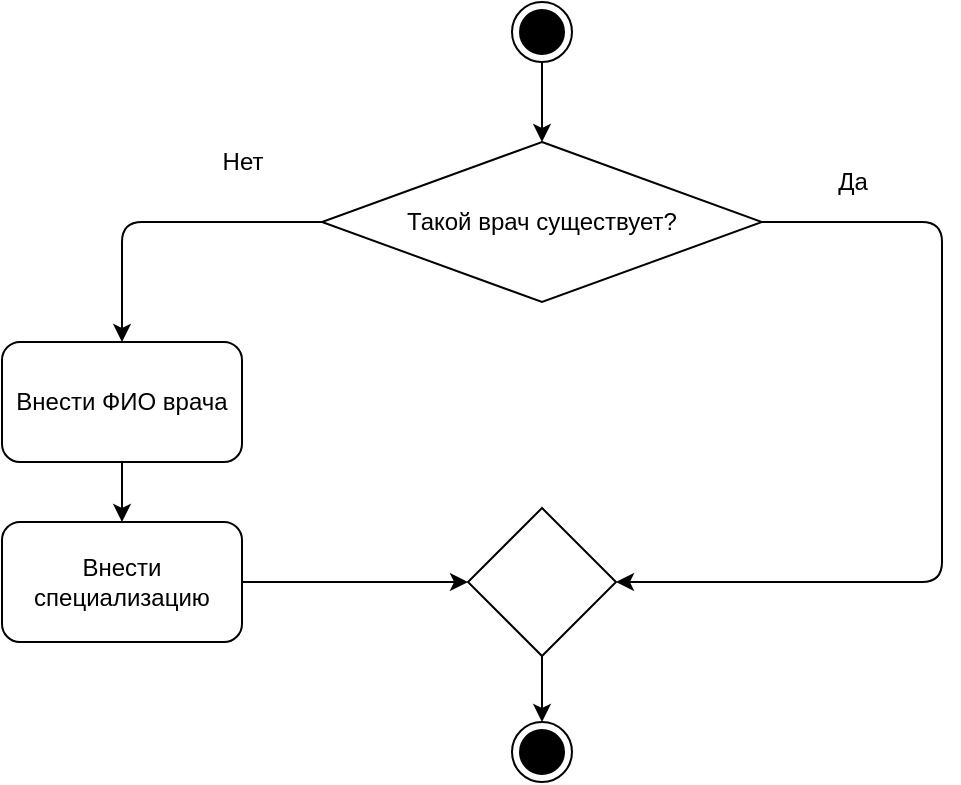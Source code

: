 <mxfile version="13.8.8" type="github">
  <diagram id="j01QugE0jwsgjPRKYrXu" name="Page-1">
    <mxGraphModel dx="898" dy="511" grid="1" gridSize="10" guides="1" tooltips="1" connect="1" arrows="1" fold="1" page="1" pageScale="1" pageWidth="827" pageHeight="1169" math="0" shadow="0">
      <root>
        <mxCell id="0" />
        <mxCell id="1" parent="0" />
        <mxCell id="Sjr1yT2fo4gzqPRTpzCn-1" value="" style="ellipse;html=1;shape=endState;fillColor=#000000;strokeColor=#000000;" parent="1" vertex="1">
          <mxGeometry x="385" y="20" width="30" height="30" as="geometry" />
        </mxCell>
        <mxCell id="Sjr1yT2fo4gzqPRTpzCn-2" value="" style="endArrow=classic;html=1;exitX=0.5;exitY=1;exitDx=0;exitDy=0;entryX=0.5;entryY=0;entryDx=0;entryDy=0;" parent="1" source="Sjr1yT2fo4gzqPRTpzCn-1" target="Sjr1yT2fo4gzqPRTpzCn-4" edge="1">
          <mxGeometry width="50" height="50" relative="1" as="geometry">
            <mxPoint x="390" y="290" as="sourcePoint" />
            <mxPoint x="399" y="80" as="targetPoint" />
          </mxGeometry>
        </mxCell>
        <mxCell id="Sjr1yT2fo4gzqPRTpzCn-4" value="Такой врач существует?" style="rhombus;whiteSpace=wrap;html=1;" parent="1" vertex="1">
          <mxGeometry x="290" y="90" width="220" height="80" as="geometry" />
        </mxCell>
        <mxCell id="Sjr1yT2fo4gzqPRTpzCn-5" value="" style="endArrow=classic;html=1;exitX=1;exitY=0.5;exitDx=0;exitDy=0;entryX=1;entryY=0.5;entryDx=0;entryDy=0;edgeStyle=orthogonalEdgeStyle;" parent="1" source="Sjr1yT2fo4gzqPRTpzCn-4" target="Sjr1yT2fo4gzqPRTpzCn-12" edge="1">
          <mxGeometry width="50" height="50" relative="1" as="geometry">
            <mxPoint x="390" y="290" as="sourcePoint" />
            <mxPoint x="620" y="130" as="targetPoint" />
            <Array as="points">
              <mxPoint x="600" y="130" />
              <mxPoint x="600" y="310" />
            </Array>
          </mxGeometry>
        </mxCell>
        <mxCell id="Sjr1yT2fo4gzqPRTpzCn-6" value="Да" style="text;html=1;resizable=0;autosize=1;align=center;verticalAlign=middle;points=[];fillColor=none;strokeColor=none;rounded=0;" parent="1" vertex="1">
          <mxGeometry x="540" y="100" width="30" height="20" as="geometry" />
        </mxCell>
        <mxCell id="Sjr1yT2fo4gzqPRTpzCn-7" value="Нет" style="text;html=1;resizable=0;autosize=1;align=center;verticalAlign=middle;points=[];fillColor=none;strokeColor=none;rounded=0;" parent="1" vertex="1">
          <mxGeometry x="230" y="90" width="40" height="20" as="geometry" />
        </mxCell>
        <mxCell id="Sjr1yT2fo4gzqPRTpzCn-8" value="" style="endArrow=classic;html=1;exitX=0;exitY=0.5;exitDx=0;exitDy=0;edgeStyle=orthogonalEdgeStyle;" parent="1" source="Sjr1yT2fo4gzqPRTpzCn-4" target="Sjr1yT2fo4gzqPRTpzCn-9" edge="1">
          <mxGeometry width="50" height="50" relative="1" as="geometry">
            <mxPoint x="390" y="290" as="sourcePoint" />
            <mxPoint x="170" y="130" as="targetPoint" />
          </mxGeometry>
        </mxCell>
        <mxCell id="Sjr1yT2fo4gzqPRTpzCn-9" value="Внести ФИО врача" style="rounded=1;whiteSpace=wrap;html=1;" parent="1" vertex="1">
          <mxGeometry x="130" y="190" width="120" height="60" as="geometry" />
        </mxCell>
        <mxCell id="Sjr1yT2fo4gzqPRTpzCn-10" value="" style="endArrow=classic;html=1;exitX=0.5;exitY=1;exitDx=0;exitDy=0;" parent="1" source="Sjr1yT2fo4gzqPRTpzCn-9" target="Sjr1yT2fo4gzqPRTpzCn-11" edge="1">
          <mxGeometry width="50" height="50" relative="1" as="geometry">
            <mxPoint x="390" y="290" as="sourcePoint" />
            <mxPoint x="190" y="310" as="targetPoint" />
          </mxGeometry>
        </mxCell>
        <mxCell id="Sjr1yT2fo4gzqPRTpzCn-11" value="Внести специализацию" style="rounded=1;whiteSpace=wrap;html=1;" parent="1" vertex="1">
          <mxGeometry x="130" y="280" width="120" height="60" as="geometry" />
        </mxCell>
        <mxCell id="Sjr1yT2fo4gzqPRTpzCn-12" value="" style="rhombus;whiteSpace=wrap;html=1;" parent="1" vertex="1">
          <mxGeometry x="363" y="273" width="74" height="74" as="geometry" />
        </mxCell>
        <mxCell id="Sjr1yT2fo4gzqPRTpzCn-13" value="" style="endArrow=classic;html=1;exitX=1;exitY=0.5;exitDx=0;exitDy=0;entryX=0;entryY=0.5;entryDx=0;entryDy=0;" parent="1" source="Sjr1yT2fo4gzqPRTpzCn-11" target="Sjr1yT2fo4gzqPRTpzCn-12" edge="1">
          <mxGeometry width="50" height="50" relative="1" as="geometry">
            <mxPoint x="390" y="370" as="sourcePoint" />
            <mxPoint x="440" y="320" as="targetPoint" />
          </mxGeometry>
        </mxCell>
        <mxCell id="Sjr1yT2fo4gzqPRTpzCn-16" value="" style="endArrow=classic;html=1;exitX=0.5;exitY=1;exitDx=0;exitDy=0;entryX=0.5;entryY=0;entryDx=0;entryDy=0;" parent="1" source="Sjr1yT2fo4gzqPRTpzCn-12" target="Sjr1yT2fo4gzqPRTpzCn-17" edge="1">
          <mxGeometry width="50" height="50" relative="1" as="geometry">
            <mxPoint x="387" y="440" as="sourcePoint" />
            <mxPoint x="400" y="400" as="targetPoint" />
          </mxGeometry>
        </mxCell>
        <mxCell id="Sjr1yT2fo4gzqPRTpzCn-17" value="" style="ellipse;html=1;shape=endState;fillColor=#000000;strokeColor=#000000;" parent="1" vertex="1">
          <mxGeometry x="385" y="380" width="30" height="30" as="geometry" />
        </mxCell>
      </root>
    </mxGraphModel>
  </diagram>
</mxfile>
